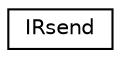 digraph "Graphical Class Hierarchy"
{
 // LATEX_PDF_SIZE
  edge [fontname="Helvetica",fontsize="10",labelfontname="Helvetica",labelfontsize="10"];
  node [fontname="Helvetica",fontsize="10",shape=record];
  rankdir="LR";
  Node0 [label="IRsend",height=0.2,width=0.4,color="black", fillcolor="white", style="filled",URL="$classIRsend.html",tooltip=" "];
}
